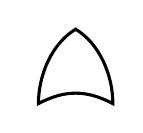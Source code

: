 \definecolor{cffffff}{RGB}{255,255,255}


\begin{tikzpicture}[y=0.80pt,x=0.80pt,yscale=-1, inner sep=0pt, outer sep=0pt]
  \path[draw=black,fill=cffffff,line width=1.120pt] (0.7,34.3) .. controls
    (12.6,28.0) and (22.4,28.0) .. (34.3,34.3) .. controls
    (34.3,21.0) and (28.0,7.0) .. (17.5,0.7) .. controls
    (7.0,7.0) and (0.7,21.0) .. (0.7,34.3) -- cycle;

\end{tikzpicture}
